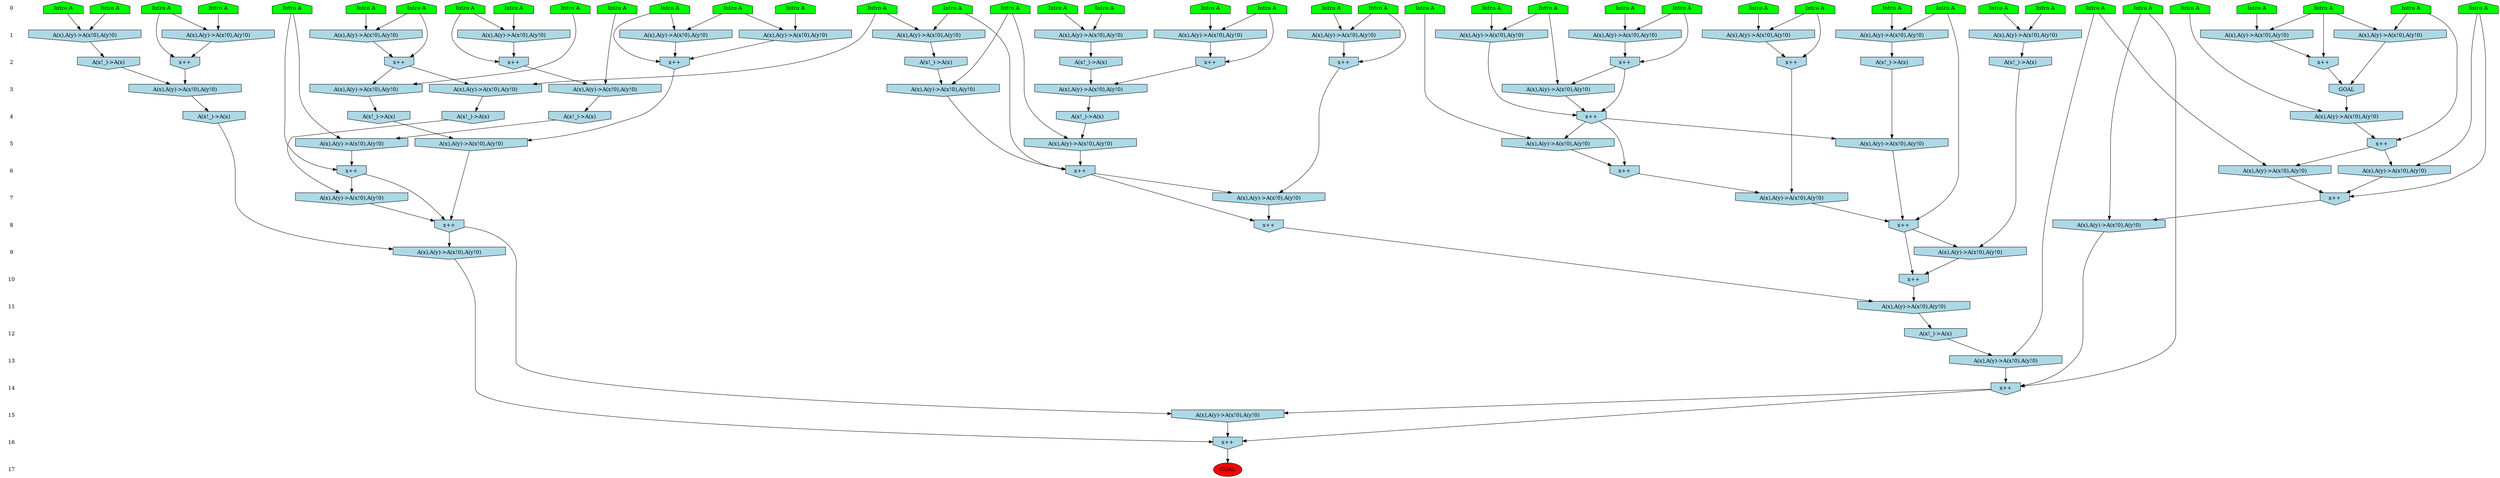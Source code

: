/* Compression of 1 causal flows obtained in average at 2.921640E+00 t.u */
/* Compressed causal flows were: [932] */
digraph G{
 ranksep=.5 ; 
{ rank = same ; "0" [shape=plaintext] ; node_1 [label ="Intro A", shape=house, style=filled, fillcolor=green] ;
node_2 [label ="Intro A", shape=house, style=filled, fillcolor=green] ;
node_3 [label ="Intro A", shape=house, style=filled, fillcolor=green] ;
node_4 [label ="Intro A", shape=house, style=filled, fillcolor=green] ;
node_5 [label ="Intro A", shape=house, style=filled, fillcolor=green] ;
node_6 [label ="Intro A", shape=house, style=filled, fillcolor=green] ;
node_7 [label ="Intro A", shape=house, style=filled, fillcolor=green] ;
node_8 [label ="Intro A", shape=house, style=filled, fillcolor=green] ;
node_9 [label ="Intro A", shape=house, style=filled, fillcolor=green] ;
node_10 [label ="Intro A", shape=house, style=filled, fillcolor=green] ;
node_11 [label ="Intro A", shape=house, style=filled, fillcolor=green] ;
node_12 [label ="Intro A", shape=house, style=filled, fillcolor=green] ;
node_13 [label ="Intro A", shape=house, style=filled, fillcolor=green] ;
node_14 [label ="Intro A", shape=house, style=filled, fillcolor=green] ;
node_15 [label ="Intro A", shape=house, style=filled, fillcolor=green] ;
node_16 [label ="Intro A", shape=house, style=filled, fillcolor=green] ;
node_17 [label ="Intro A", shape=house, style=filled, fillcolor=green] ;
node_18 [label ="Intro A", shape=house, style=filled, fillcolor=green] ;
node_19 [label ="Intro A", shape=house, style=filled, fillcolor=green] ;
node_20 [label ="Intro A", shape=house, style=filled, fillcolor=green] ;
node_21 [label ="Intro A", shape=house, style=filled, fillcolor=green] ;
node_22 [label ="Intro A", shape=house, style=filled, fillcolor=green] ;
node_23 [label ="Intro A", shape=house, style=filled, fillcolor=green] ;
node_24 [label ="Intro A", shape=house, style=filled, fillcolor=green] ;
node_25 [label ="Intro A", shape=house, style=filled, fillcolor=green] ;
node_26 [label ="Intro A", shape=house, style=filled, fillcolor=green] ;
node_27 [label ="Intro A", shape=house, style=filled, fillcolor=green] ;
node_28 [label ="Intro A", shape=house, style=filled, fillcolor=green] ;
node_29 [label ="Intro A", shape=house, style=filled, fillcolor=green] ;
node_30 [label ="Intro A", shape=house, style=filled, fillcolor=green] ;
node_31 [label ="Intro A", shape=house, style=filled, fillcolor=green] ;
node_32 [label ="Intro A", shape=house, style=filled, fillcolor=green] ;
node_33 [label ="Intro A", shape=house, style=filled, fillcolor=green] ;
node_34 [label ="Intro A", shape=house, style=filled, fillcolor=green] ;
node_35 [label ="Intro A", shape=house, style=filled, fillcolor=green] ;
node_36 [label ="Intro A", shape=house, style=filled, fillcolor=green] ;
node_37 [label ="Intro A", shape=house, style=filled, fillcolor=green] ;
node_38 [label ="Intro A", shape=house, style=filled, fillcolor=green] ;
node_39 [label ="Intro A", shape=house, style=filled, fillcolor=green] ;
node_40 [label ="Intro A", shape=house, style=filled, fillcolor=green] ;
node_41 [label ="Intro A", shape=house, style=filled, fillcolor=green] ;
}
{ rank = same ; "1" [shape=plaintext] ; node_42 [label="A(x),A(y)->A(x!0),A(y!0)", shape=invhouse, style=filled, fillcolor = lightblue] ;
node_43 [label="A(x),A(y)->A(x!0),A(y!0)", shape=invhouse, style=filled, fillcolor = lightblue] ;
node_44 [label="A(x),A(y)->A(x!0),A(y!0)", shape=invhouse, style=filled, fillcolor = lightblue] ;
node_45 [label="A(x),A(y)->A(x!0),A(y!0)", shape=invhouse, style=filled, fillcolor = lightblue] ;
node_46 [label="A(x),A(y)->A(x!0),A(y!0)", shape=invhouse, style=filled, fillcolor = lightblue] ;
node_47 [label="A(x),A(y)->A(x!0),A(y!0)", shape=invhouse, style=filled, fillcolor = lightblue] ;
node_48 [label="A(x),A(y)->A(x!0),A(y!0)", shape=invhouse, style=filled, fillcolor = lightblue] ;
node_49 [label="A(x),A(y)->A(x!0),A(y!0)", shape=invhouse, style=filled, fillcolor = lightblue] ;
node_51 [label="A(x),A(y)->A(x!0),A(y!0)", shape=invhouse, style=filled, fillcolor = lightblue] ;
node_56 [label="A(x),A(y)->A(x!0),A(y!0)", shape=invhouse, style=filled, fillcolor = lightblue] ;
node_57 [label="A(x),A(y)->A(x!0),A(y!0)", shape=invhouse, style=filled, fillcolor = lightblue] ;
node_65 [label="A(x),A(y)->A(x!0),A(y!0)", shape=invhouse, style=filled, fillcolor = lightblue] ;
node_67 [label="A(x),A(y)->A(x!0),A(y!0)", shape=invhouse, style=filled, fillcolor = lightblue] ;
node_70 [label="A(x),A(y)->A(x!0),A(y!0)", shape=invhouse, style=filled, fillcolor = lightblue] ;
node_79 [label="A(x),A(y)->A(x!0),A(y!0)", shape=invhouse, style=filled, fillcolor = lightblue] ;
node_89 [label="A(x),A(y)->A(x!0),A(y!0)", shape=invhouse, style=filled, fillcolor = lightblue] ;
node_93 [label="A(x),A(y)->A(x!0),A(y!0)", shape=invhouse, style=filled, fillcolor = lightblue] ;
}
{ rank = same ; "2" [shape=plaintext] ; node_50 [label="x++", shape=invhouse, style=filled, fillcolor = lightblue] ;
node_52 [label="x++", shape=invhouse, style=filled, fillcolor = lightblue] ;
node_53 [label="x++", shape=invhouse, style=filled, fillcolor = lightblue] ;
node_58 [label="x++", shape=invhouse, style=filled, fillcolor = lightblue] ;
node_60 [label="A(x!_)->A(x)", shape=invhouse, style=filled, fillcolor = lightblue] ;
node_61 [label="A(x!_)->A(x)", shape=invhouse, style=filled, fillcolor = lightblue] ;
node_62 [label="x++", shape=invhouse, style=filled, fillcolor = lightblue] ;
node_64 [label="x++", shape=invhouse, style=filled, fillcolor = lightblue] ;
node_72 [label="A(x!_)->A(x)", shape=invhouse, style=filled, fillcolor = lightblue] ;
node_74 [label="A(x!_)->A(x)", shape=invhouse, style=filled, fillcolor = lightblue] ;
node_82 [label="x++", shape=invhouse, style=filled, fillcolor = lightblue] ;
node_85 [label="x++", shape=invhouse, style=filled, fillcolor = lightblue] ;
node_95 [label="x++", shape=invhouse, style=filled, fillcolor = lightblue] ;
node_97 [label="A(x!_)->A(x)", shape=invhouse, style=filled, fillcolor = lightblue] ;
}
{ rank = same ; "3" [shape=plaintext] ; node_54 [label="GOAL", shape=invhouse, style=filled, fillcolor = lightblue] ;
node_59 [label="A(x),A(y)->A(x!0),A(y!0)", shape=invhouse, style=filled, fillcolor = lightblue] ;
node_63 [label="A(x),A(y)->A(x!0),A(y!0)", shape=invhouse, style=filled, fillcolor = lightblue] ;
node_75 [label="A(x),A(y)->A(x!0),A(y!0)", shape=invhouse, style=filled, fillcolor = lightblue] ;
node_76 [label="A(x),A(y)->A(x!0),A(y!0)", shape=invhouse, style=filled, fillcolor = lightblue] ;
node_80 [label="A(x),A(y)->A(x!0),A(y!0)", shape=invhouse, style=filled, fillcolor = lightblue] ;
node_88 [label="A(x),A(y)->A(x!0),A(y!0)", shape=invhouse, style=filled, fillcolor = lightblue] ;
node_102 [label="A(x),A(y)->A(x!0),A(y!0)", shape=invhouse, style=filled, fillcolor = lightblue] ;
}
{ rank = same ; "4" [shape=plaintext] ; node_55 [label="A(x),A(y)->A(x!0),A(y!0)", shape=invhouse, style=filled, fillcolor = lightblue] ;
node_68 [label="x++", shape=invhouse, style=filled, fillcolor = lightblue] ;
node_71 [label="A(x!_)->A(x)", shape=invhouse, style=filled, fillcolor = lightblue] ;
node_87 [label="A(x!_)->A(x)", shape=invhouse, style=filled, fillcolor = lightblue] ;
node_90 [label="A(x!_)->A(x)", shape=invhouse, style=filled, fillcolor = lightblue] ;
node_91 [label="A(x!_)->A(x)", shape=invhouse, style=filled, fillcolor = lightblue] ;
node_105 [label="A(x!_)->A(x)", shape=invhouse, style=filled, fillcolor = lightblue] ;
}
{ rank = same ; "5" [shape=plaintext] ; node_66 [label="x++", shape=invhouse, style=filled, fillcolor = lightblue] ;
node_69 [label="A(x),A(y)->A(x!0),A(y!0)", shape=invhouse, style=filled, fillcolor = lightblue] ;
node_78 [label="A(x),A(y)->A(x!0),A(y!0)", shape=invhouse, style=filled, fillcolor = lightblue] ;
node_92 [label="A(x),A(y)->A(x!0),A(y!0)", shape=invhouse, style=filled, fillcolor = lightblue] ;
node_94 [label="A(x),A(y)->A(x!0),A(y!0)", shape=invhouse, style=filled, fillcolor = lightblue] ;
node_96 [label="A(x),A(y)->A(x!0),A(y!0)", shape=invhouse, style=filled, fillcolor = lightblue] ;
}
{ rank = same ; "6" [shape=plaintext] ; node_73 [label="x++", shape=invhouse, style=filled, fillcolor = lightblue] ;
node_77 [label="A(x),A(y)->A(x!0),A(y!0)", shape=invhouse, style=filled, fillcolor = lightblue] ;
node_86 [label="A(x),A(y)->A(x!0),A(y!0)", shape=invhouse, style=filled, fillcolor = lightblue] ;
node_98 [label="x++", shape=invhouse, style=filled, fillcolor = lightblue] ;
node_99 [label="x++", shape=invhouse, style=filled, fillcolor = lightblue] ;
}
{ rank = same ; "7" [shape=plaintext] ; node_81 [label="A(x),A(y)->A(x!0),A(y!0)", shape=invhouse, style=filled, fillcolor = lightblue] ;
node_100 [label="A(x),A(y)->A(x!0),A(y!0)", shape=invhouse, style=filled, fillcolor = lightblue] ;
node_101 [label="x++", shape=invhouse, style=filled, fillcolor = lightblue] ;
node_103 [label="A(x),A(y)->A(x!0),A(y!0)", shape=invhouse, style=filled, fillcolor = lightblue] ;
}
{ rank = same ; "8" [shape=plaintext] ; node_83 [label="x++", shape=invhouse, style=filled, fillcolor = lightblue] ;
node_106 [label="x++", shape=invhouse, style=filled, fillcolor = lightblue] ;
node_108 [label="A(x),A(y)->A(x!0),A(y!0)", shape=invhouse, style=filled, fillcolor = lightblue] ;
node_110 [label="x++", shape=invhouse, style=filled, fillcolor = lightblue] ;
}
{ rank = same ; "9" [shape=plaintext] ; node_84 [label="A(x),A(y)->A(x!0),A(y!0)", shape=invhouse, style=filled, fillcolor = lightblue] ;
node_114 [label="A(x),A(y)->A(x!0),A(y!0)", shape=invhouse, style=filled, fillcolor = lightblue] ;
}
{ rank = same ; "10" [shape=plaintext] ; node_104 [label="x++", shape=invhouse, style=filled, fillcolor = lightblue] ;
}
{ rank = same ; "11" [shape=plaintext] ; node_107 [label="A(x),A(y)->A(x!0),A(y!0)", shape=invhouse, style=filled, fillcolor = lightblue] ;
}
{ rank = same ; "12" [shape=plaintext] ; node_109 [label="A(x!_)->A(x)", shape=invhouse, style=filled, fillcolor = lightblue] ;
}
{ rank = same ; "13" [shape=plaintext] ; node_111 [label="A(x),A(y)->A(x!0),A(y!0)", shape=invhouse, style=filled, fillcolor = lightblue] ;
}
{ rank = same ; "14" [shape=plaintext] ; node_112 [label="x++", shape=invhouse, style=filled, fillcolor = lightblue] ;
}
{ rank = same ; "15" [shape=plaintext] ; node_113 [label="A(x),A(y)->A(x!0),A(y!0)", shape=invhouse, style=filled, fillcolor = lightblue] ;
}
{ rank = same ; "16" [shape=plaintext] ; node_115 [label="x++", shape=invhouse, style=filled, fillcolor = lightblue] ;
}
{ rank = same ; "17" [shape=plaintext] ; node_116 [label ="GOAL", style=filled, fillcolor=red] ;
}
"0" -> "1" [style="invis"]; 
"1" -> "2" [style="invis"]; 
"2" -> "3" [style="invis"]; 
"3" -> "4" [style="invis"]; 
"4" -> "5" [style="invis"]; 
"5" -> "6" [style="invis"]; 
"6" -> "7" [style="invis"]; 
"7" -> "8" [style="invis"]; 
"8" -> "9" [style="invis"]; 
"9" -> "10" [style="invis"]; 
"10" -> "11" [style="invis"]; 
"11" -> "12" [style="invis"]; 
"12" -> "13" [style="invis"]; 
"13" -> "14" [style="invis"]; 
"14" -> "15" [style="invis"]; 
"15" -> "16" [style="invis"]; 
"16" -> "17" [style="invis"]; 
node_25 -> node_42
node_41 -> node_42
node_7 -> node_43
node_30 -> node_43
node_11 -> node_44
node_14 -> node_44
node_13 -> node_45
node_37 -> node_45
node_17 -> node_46
node_20 -> node_46
node_6 -> node_47
node_15 -> node_47
node_6 -> node_48
node_27 -> node_48
node_23 -> node_49
node_29 -> node_49
node_29 -> node_50
node_49 -> node_50
node_12 -> node_51
node_26 -> node_51
node_7 -> node_52
node_43 -> node_52
node_6 -> node_53
node_48 -> node_53
node_47 -> node_54
node_53 -> node_54
node_24 -> node_55
node_54 -> node_55
node_5 -> node_56
node_31 -> node_56
node_4 -> node_57
node_28 -> node_57
node_5 -> node_58
node_56 -> node_58
node_38 -> node_59
node_50 -> node_59
node_42 -> node_60
node_46 -> node_61
node_11 -> node_62
node_44 -> node_62
node_28 -> node_63
node_52 -> node_63
node_37 -> node_64
node_45 -> node_64
node_9 -> node_65
node_35 -> node_65
node_15 -> node_66
node_55 -> node_66
node_1 -> node_67
node_19 -> node_67
node_52 -> node_68
node_57 -> node_68
node_63 -> node_68
node_16 -> node_69
node_68 -> node_69
node_18 -> node_70
node_21 -> node_70
node_59 -> node_71
node_51 -> node_72
node_68 -> node_73
node_69 -> node_73
node_70 -> node_74
node_36 -> node_75
node_60 -> node_75
node_2 -> node_76
node_64 -> node_76
node_40 -> node_77
node_66 -> node_77
node_61 -> node_78
node_68 -> node_78
node_34 -> node_79
node_35 -> node_79
node_41 -> node_80
node_50 -> node_80
node_62 -> node_81
node_73 -> node_81
node_19 -> node_82
node_67 -> node_82
node_20 -> node_83
node_78 -> node_83
node_81 -> node_83
node_72 -> node_84
node_83 -> node_84
node_34 -> node_85
node_65 -> node_85
node_79 -> node_85
node_10 -> node_86
node_66 -> node_86
node_76 -> node_87
node_58 -> node_88
node_74 -> node_88
node_33 -> node_89
node_39 -> node_89
node_80 -> node_90
node_88 -> node_91
node_22 -> node_92
node_87 -> node_92
node_8 -> node_93
node_32 -> node_93
node_36 -> node_94
node_91 -> node_94
node_33 -> node_95
node_89 -> node_95
node_71 -> node_96
node_85 -> node_96
node_93 -> node_97
node_25 -> node_98
node_75 -> node_98
node_94 -> node_98
node_22 -> node_99
node_92 -> node_99
node_90 -> node_100
node_99 -> node_100
node_10 -> node_101
node_77 -> node_101
node_86 -> node_101
node_82 -> node_102
node_97 -> node_102
node_95 -> node_103
node_98 -> node_103
node_83 -> node_104
node_84 -> node_104
node_102 -> node_105
node_98 -> node_106
node_103 -> node_106
node_104 -> node_107
node_106 -> node_107
node_3 -> node_108
node_101 -> node_108
node_107 -> node_109
node_96 -> node_110
node_99 -> node_110
node_100 -> node_110
node_40 -> node_111
node_109 -> node_111
node_3 -> node_112
node_108 -> node_112
node_111 -> node_112
node_110 -> node_113
node_112 -> node_113
node_105 -> node_114
node_110 -> node_114
node_112 -> node_115
node_113 -> node_115
node_114 -> node_115
node_115 -> node_116
}
/*
 Dot generation time: 0.000368
*/